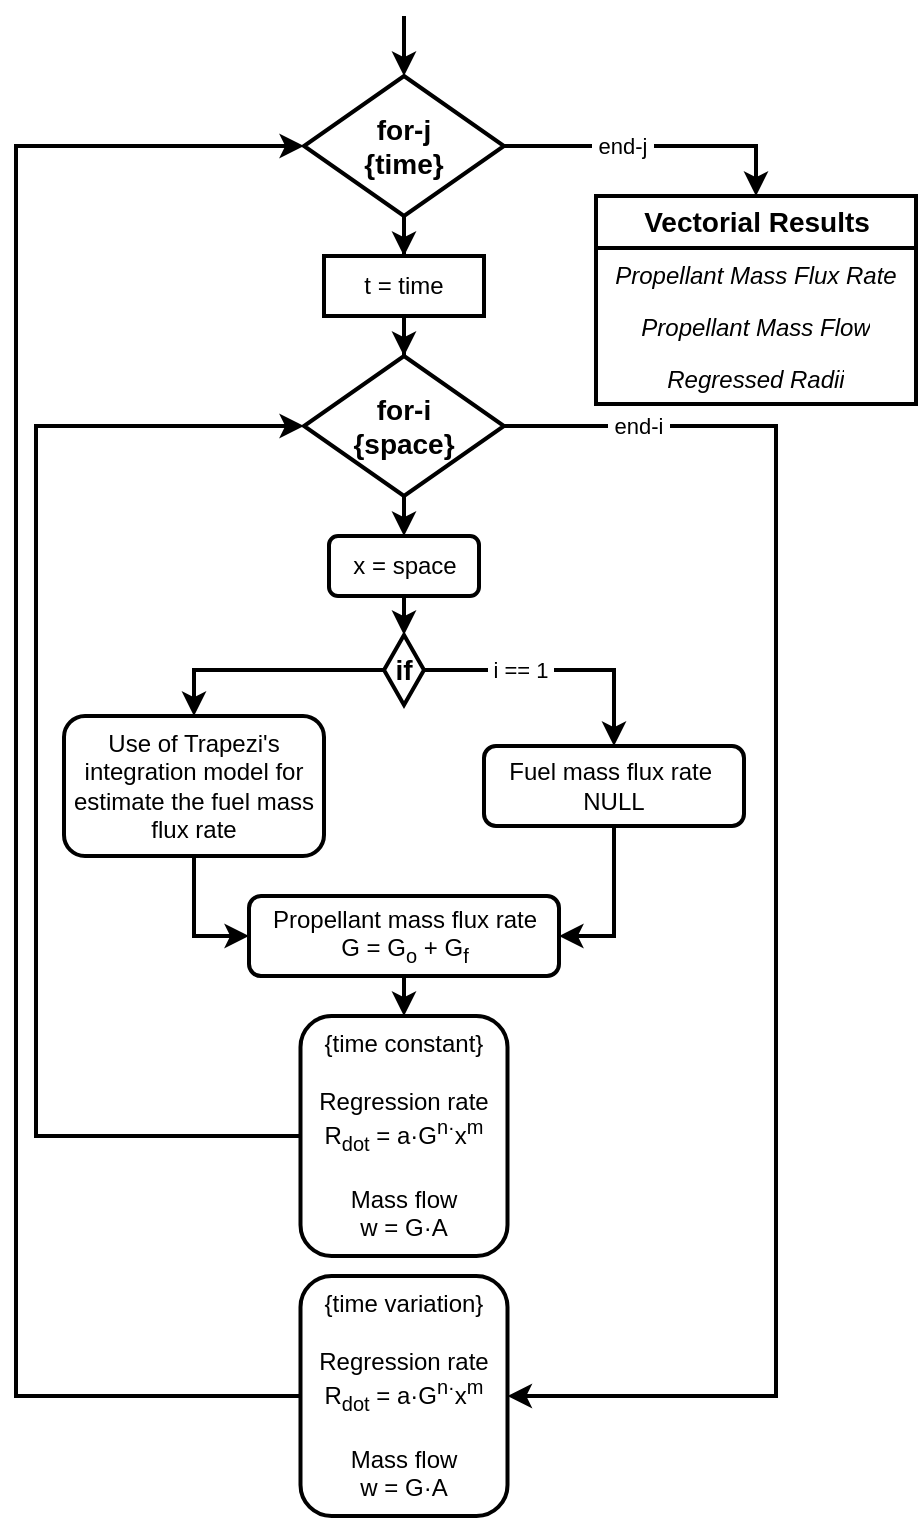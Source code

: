<mxfile version="26.0.14">
  <diagram name="Pagina-1" id="jnzx7Gzt8QoGvNylLfsQ">
    <mxGraphModel dx="846" dy="1061" grid="1" gridSize="10" guides="1" tooltips="1" connect="1" arrows="1" fold="1" page="1" pageScale="1" pageWidth="827" pageHeight="1169" math="0" shadow="0">
      <root>
        <mxCell id="0" />
        <mxCell id="1" parent="0" />
        <mxCell id="xiKvGZu0TaWKVB8SBVSR-1" value="" style="edgeStyle=orthogonalEdgeStyle;rounded=0;orthogonalLoop=1;jettySize=auto;html=1;strokeWidth=2;" edge="1" parent="1" source="xiKvGZu0TaWKVB8SBVSR-2" target="xiKvGZu0TaWKVB8SBVSR-4">
          <mxGeometry relative="1" as="geometry" />
        </mxCell>
        <mxCell id="xiKvGZu0TaWKVB8SBVSR-2" value="for-j&lt;div&gt;{time}&lt;/div&gt;" style="rhombus;whiteSpace=wrap;html=1;fontSize=14;startSize=30;fontStyle=1;strokeWidth=2;" vertex="1" parent="1">
          <mxGeometry x="333" y="80" width="100" height="70" as="geometry" />
        </mxCell>
        <mxCell id="xiKvGZu0TaWKVB8SBVSR-3" style="edgeStyle=orthogonalEdgeStyle;rounded=0;orthogonalLoop=1;jettySize=auto;html=1;entryX=0.5;entryY=0;entryDx=0;entryDy=0;strokeWidth=2;" edge="1" parent="1" source="xiKvGZu0TaWKVB8SBVSR-4" target="xiKvGZu0TaWKVB8SBVSR-8">
          <mxGeometry relative="1" as="geometry" />
        </mxCell>
        <mxCell id="xiKvGZu0TaWKVB8SBVSR-4" value="t = time" style="whiteSpace=wrap;html=1;fontSize=12;startSize=30;fontStyle=0;strokeWidth=2;" vertex="1" parent="1">
          <mxGeometry x="343" y="170" width="80" height="30" as="geometry" />
        </mxCell>
        <mxCell id="xiKvGZu0TaWKVB8SBVSR-5" style="edgeStyle=orthogonalEdgeStyle;rounded=0;orthogonalLoop=1;jettySize=auto;html=1;entryX=0.5;entryY=0;entryDx=0;entryDy=0;strokeWidth=2;" edge="1" parent="1" source="xiKvGZu0TaWKVB8SBVSR-8">
          <mxGeometry relative="1" as="geometry">
            <mxPoint x="383" y="310" as="targetPoint" />
          </mxGeometry>
        </mxCell>
        <mxCell id="xiKvGZu0TaWKVB8SBVSR-6" style="edgeStyle=orthogonalEdgeStyle;rounded=0;orthogonalLoop=1;jettySize=auto;html=1;entryX=1;entryY=0.5;entryDx=0;entryDy=0;strokeWidth=2;" edge="1" parent="1" source="xiKvGZu0TaWKVB8SBVSR-8" target="xiKvGZu0TaWKVB8SBVSR-23">
          <mxGeometry relative="1" as="geometry">
            <Array as="points">
              <mxPoint x="569" y="255" />
              <mxPoint x="569" y="740" />
            </Array>
          </mxGeometry>
        </mxCell>
        <mxCell id="xiKvGZu0TaWKVB8SBVSR-7" value="&amp;nbsp;end-i&amp;nbsp;" style="edgeLabel;html=1;align=center;verticalAlign=middle;resizable=0;points=[];" vertex="1" connectable="0" parent="xiKvGZu0TaWKVB8SBVSR-6">
          <mxGeometry x="-0.858" y="1" relative="1" as="geometry">
            <mxPoint x="13" y="1" as="offset" />
          </mxGeometry>
        </mxCell>
        <mxCell id="xiKvGZu0TaWKVB8SBVSR-8" value="for-i&lt;div&gt;{space}&lt;/div&gt;" style="rhombus;whiteSpace=wrap;html=1;fontSize=14;startSize=30;fontStyle=1;strokeWidth=2;" vertex="1" parent="1">
          <mxGeometry x="333" y="220" width="100" height="70" as="geometry" />
        </mxCell>
        <mxCell id="xiKvGZu0TaWKVB8SBVSR-9" value="" style="edgeStyle=orthogonalEdgeStyle;rounded=0;orthogonalLoop=1;jettySize=auto;html=1;strokeWidth=2;exitX=0.471;exitY=0.989;exitDx=0;exitDy=0;entryX=0.5;entryY=0;entryDx=0;entryDy=0;exitPerimeter=0;" edge="1" parent="1" source="xiKvGZu0TaWKVB8SBVSR-30" target="xiKvGZu0TaWKVB8SBVSR-13">
          <mxGeometry relative="1" as="geometry">
            <mxPoint x="375.5" y="340" as="sourcePoint" />
            <mxPoint x="373" y="359.5" as="targetPoint" />
          </mxGeometry>
        </mxCell>
        <mxCell id="xiKvGZu0TaWKVB8SBVSR-10" value="" style="edgeStyle=orthogonalEdgeStyle;rounded=0;orthogonalLoop=1;jettySize=auto;html=1;strokeWidth=2;" edge="1" parent="1" source="xiKvGZu0TaWKVB8SBVSR-13" target="xiKvGZu0TaWKVB8SBVSR-15">
          <mxGeometry relative="1" as="geometry" />
        </mxCell>
        <mxCell id="xiKvGZu0TaWKVB8SBVSR-11" value="&amp;nbsp;i == 1&amp;nbsp;" style="edgeLabel;html=1;align=center;verticalAlign=middle;resizable=0;points=[];" vertex="1" connectable="0" parent="xiKvGZu0TaWKVB8SBVSR-10">
          <mxGeometry relative="1" as="geometry">
            <mxPoint x="-19" as="offset" />
          </mxGeometry>
        </mxCell>
        <mxCell id="xiKvGZu0TaWKVB8SBVSR-12" style="edgeStyle=orthogonalEdgeStyle;rounded=0;orthogonalLoop=1;jettySize=auto;html=1;entryX=0.5;entryY=0;entryDx=0;entryDy=0;strokeWidth=2;" edge="1" parent="1" source="xiKvGZu0TaWKVB8SBVSR-13" target="xiKvGZu0TaWKVB8SBVSR-17">
          <mxGeometry relative="1" as="geometry" />
        </mxCell>
        <mxCell id="xiKvGZu0TaWKVB8SBVSR-13" value="if" style="rhombus;whiteSpace=wrap;html=1;fontSize=14;startSize=30;fontStyle=1;strokeWidth=2;" vertex="1" parent="1">
          <mxGeometry x="373" y="359.5" width="20" height="35" as="geometry" />
        </mxCell>
        <mxCell id="xiKvGZu0TaWKVB8SBVSR-14" style="edgeStyle=orthogonalEdgeStyle;rounded=0;orthogonalLoop=1;jettySize=auto;html=1;entryX=1;entryY=0.5;entryDx=0;entryDy=0;strokeWidth=2;" edge="1" parent="1" source="xiKvGZu0TaWKVB8SBVSR-15" target="xiKvGZu0TaWKVB8SBVSR-19">
          <mxGeometry relative="1" as="geometry" />
        </mxCell>
        <mxCell id="xiKvGZu0TaWKVB8SBVSR-15" value="Fuel mass flux rate&amp;nbsp;&lt;div&gt;NULL&lt;/div&gt;" style="rounded=1;whiteSpace=wrap;html=1;fontSize=12;startSize=30;fontStyle=0;strokeWidth=2;" vertex="1" parent="1">
          <mxGeometry x="423" y="415" width="130" height="40" as="geometry" />
        </mxCell>
        <mxCell id="xiKvGZu0TaWKVB8SBVSR-16" style="edgeStyle=orthogonalEdgeStyle;rounded=0;orthogonalLoop=1;jettySize=auto;html=1;entryX=0;entryY=0.5;entryDx=0;entryDy=0;strokeWidth=2;" edge="1" parent="1" source="xiKvGZu0TaWKVB8SBVSR-17" target="xiKvGZu0TaWKVB8SBVSR-19">
          <mxGeometry relative="1" as="geometry" />
        </mxCell>
        <mxCell id="xiKvGZu0TaWKVB8SBVSR-17" value="Use of Trapezi&#39;s integration model for estimate the fuel mass flux rate" style="rounded=1;whiteSpace=wrap;html=1;fontSize=12;startSize=30;fontStyle=0;strokeWidth=2;" vertex="1" parent="1">
          <mxGeometry x="213" y="400" width="130" height="70" as="geometry" />
        </mxCell>
        <mxCell id="xiKvGZu0TaWKVB8SBVSR-18" style="edgeStyle=orthogonalEdgeStyle;rounded=0;orthogonalLoop=1;jettySize=auto;html=1;exitX=0.5;exitY=1;exitDx=0;exitDy=0;entryX=0.5;entryY=0;entryDx=0;entryDy=0;strokeWidth=2;" edge="1" parent="1" source="xiKvGZu0TaWKVB8SBVSR-19" target="xiKvGZu0TaWKVB8SBVSR-21">
          <mxGeometry relative="1" as="geometry" />
        </mxCell>
        <mxCell id="xiKvGZu0TaWKVB8SBVSR-19" value="Propellant mass flux rate&lt;div&gt;G = G&lt;sub&gt;o&lt;/sub&gt; + G&lt;sub&gt;f&lt;/sub&gt;&lt;/div&gt;" style="rounded=1;whiteSpace=wrap;html=1;fontSize=12;startSize=30;fontStyle=0;strokeWidth=2;" vertex="1" parent="1">
          <mxGeometry x="305.5" y="490" width="155" height="40" as="geometry" />
        </mxCell>
        <mxCell id="xiKvGZu0TaWKVB8SBVSR-20" style="edgeStyle=orthogonalEdgeStyle;rounded=0;orthogonalLoop=1;jettySize=auto;html=1;entryX=0;entryY=0.5;entryDx=0;entryDy=0;strokeWidth=2;" edge="1" parent="1" source="xiKvGZu0TaWKVB8SBVSR-21" target="xiKvGZu0TaWKVB8SBVSR-8">
          <mxGeometry relative="1" as="geometry">
            <Array as="points">
              <mxPoint x="199" y="610" />
              <mxPoint x="199" y="255" />
            </Array>
          </mxGeometry>
        </mxCell>
        <mxCell id="xiKvGZu0TaWKVB8SBVSR-21" value="{time constant}&lt;div&gt;&lt;br&gt;&lt;/div&gt;&lt;div&gt;Regression rate&lt;/div&gt;&lt;div&gt;R&lt;sub&gt;dot&lt;/sub&gt; = a·G&lt;sup&gt;n·&lt;/sup&gt;x&lt;sup&gt;m&lt;/sup&gt;&lt;/div&gt;&lt;div&gt;&lt;br&gt;&lt;/div&gt;&lt;div&gt;Mass flow&lt;/div&gt;&lt;div&gt;w = G·A&lt;/div&gt;" style="rounded=1;whiteSpace=wrap;html=1;fontSize=12;startSize=30;fontStyle=0;strokeWidth=2;" vertex="1" parent="1">
          <mxGeometry x="331.25" y="550" width="103.5" height="120" as="geometry" />
        </mxCell>
        <mxCell id="xiKvGZu0TaWKVB8SBVSR-22" style="edgeStyle=orthogonalEdgeStyle;rounded=0;orthogonalLoop=1;jettySize=auto;html=1;entryX=0;entryY=0.5;entryDx=0;entryDy=0;strokeWidth=2;" edge="1" parent="1" source="xiKvGZu0TaWKVB8SBVSR-23" target="xiKvGZu0TaWKVB8SBVSR-2">
          <mxGeometry relative="1" as="geometry">
            <mxPoint x="269" y="230" as="targetPoint" />
            <Array as="points">
              <mxPoint x="189" y="740" />
              <mxPoint x="189" y="115" />
            </Array>
          </mxGeometry>
        </mxCell>
        <mxCell id="xiKvGZu0TaWKVB8SBVSR-23" value="{time variation}&lt;div&gt;&lt;br&gt;&lt;/div&gt;&lt;div&gt;Regression rate&lt;/div&gt;&lt;div&gt;R&lt;sub&gt;dot&lt;/sub&gt; = a·G&lt;sup&gt;n·&lt;/sup&gt;x&lt;sup&gt;m&lt;/sup&gt;&lt;/div&gt;&lt;div&gt;&lt;br&gt;&lt;/div&gt;&lt;div&gt;Mass flow&lt;/div&gt;&lt;div&gt;w = G·A&lt;/div&gt;" style="rounded=1;whiteSpace=wrap;html=1;fontSize=12;startSize=30;fontStyle=0;strokeWidth=2;" vertex="1" parent="1">
          <mxGeometry x="331.25" y="680" width="103.5" height="120" as="geometry" />
        </mxCell>
        <mxCell id="xiKvGZu0TaWKVB8SBVSR-24" value="Vectorial Results" style="swimlane;fontStyle=1;childLayout=stackLayout;horizontal=1;startSize=26;fillColor=default;horizontalStack=0;resizeParent=1;resizeParentMax=0;resizeLast=0;collapsible=1;marginBottom=0;html=1;fontSize=14;strokeWidth=2;" vertex="1" parent="1">
          <mxGeometry x="479" y="140" width="160" height="104" as="geometry" />
        </mxCell>
        <mxCell id="xiKvGZu0TaWKVB8SBVSR-25" value="Propellant Mass Flux Rate" style="text;strokeColor=none;fillColor=none;align=center;verticalAlign=top;spacingLeft=4;spacingRight=4;overflow=hidden;rotatable=0;points=[[0,0.5],[1,0.5]];portConstraint=eastwest;whiteSpace=wrap;html=1;fontStyle=2" vertex="1" parent="xiKvGZu0TaWKVB8SBVSR-24">
          <mxGeometry y="26" width="160" height="26" as="geometry" />
        </mxCell>
        <mxCell id="xiKvGZu0TaWKVB8SBVSR-26" value="Propellant Mass Flow" style="text;strokeColor=none;fillColor=none;align=center;verticalAlign=top;spacingLeft=4;spacingRight=4;overflow=hidden;rotatable=0;points=[[0,0.5],[1,0.5]];portConstraint=eastwest;whiteSpace=wrap;html=1;fontStyle=2" vertex="1" parent="xiKvGZu0TaWKVB8SBVSR-24">
          <mxGeometry y="52" width="160" height="26" as="geometry" />
        </mxCell>
        <mxCell id="xiKvGZu0TaWKVB8SBVSR-27" value="Regressed Radii" style="text;strokeColor=none;fillColor=none;align=center;verticalAlign=top;spacingLeft=4;spacingRight=4;overflow=hidden;rotatable=0;points=[[0,0.5],[1,0.5]];portConstraint=eastwest;whiteSpace=wrap;html=1;fontStyle=2" vertex="1" parent="xiKvGZu0TaWKVB8SBVSR-24">
          <mxGeometry y="78" width="160" height="26" as="geometry" />
        </mxCell>
        <mxCell id="xiKvGZu0TaWKVB8SBVSR-28" style="edgeStyle=orthogonalEdgeStyle;rounded=0;orthogonalLoop=1;jettySize=auto;html=1;exitX=1;exitY=0.5;exitDx=0;exitDy=0;entryX=0.5;entryY=0;entryDx=0;entryDy=0;strokeWidth=2;" edge="1" parent="1" source="xiKvGZu0TaWKVB8SBVSR-2" target="xiKvGZu0TaWKVB8SBVSR-24">
          <mxGeometry relative="1" as="geometry">
            <Array as="points">
              <mxPoint x="559" y="115" />
            </Array>
          </mxGeometry>
        </mxCell>
        <mxCell id="xiKvGZu0TaWKVB8SBVSR-29" value="&amp;nbsp;end-j&amp;nbsp;" style="edgeLabel;html=1;align=center;verticalAlign=middle;resizable=0;points=[];" vertex="1" connectable="0" parent="xiKvGZu0TaWKVB8SBVSR-28">
          <mxGeometry x="-0.463" relative="1" as="geometry">
            <mxPoint x="18" as="offset" />
          </mxGeometry>
        </mxCell>
        <mxCell id="xiKvGZu0TaWKVB8SBVSR-30" value="x = space" style="rounded=1;whiteSpace=wrap;html=1;fontSize=12;startSize=30;fontStyle=0;strokeWidth=2;" vertex="1" parent="1">
          <mxGeometry x="345.5" y="310" width="75" height="30" as="geometry" />
        </mxCell>
        <mxCell id="xiKvGZu0TaWKVB8SBVSR-31" value="" style="endArrow=classic;html=1;rounded=0;entryX=0.5;entryY=0;entryDx=0;entryDy=0;strokeWidth=2;" edge="1" parent="1" target="xiKvGZu0TaWKVB8SBVSR-2">
          <mxGeometry width="50" height="50" relative="1" as="geometry">
            <mxPoint x="383" y="50" as="sourcePoint" />
            <mxPoint x="410" y="300" as="targetPoint" />
          </mxGeometry>
        </mxCell>
      </root>
    </mxGraphModel>
  </diagram>
</mxfile>
